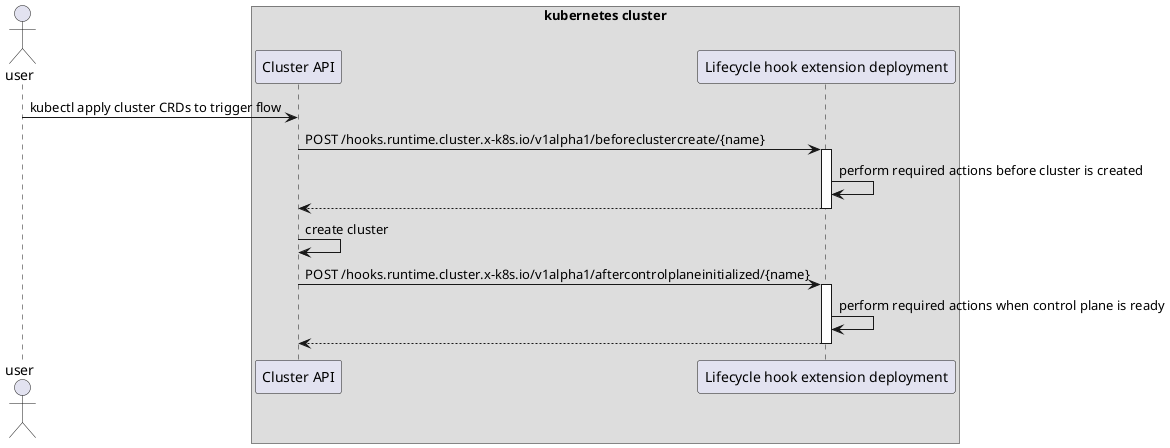 @startuml ClusterAPI-Lifecycle-Hook-Extension

actor user
box "kubernetes cluster"
  participant "Cluster API" as capi
  participant "Lifecycle hook extension deployment" as hook
end box

user -> capi: kubectl apply cluster CRDs to trigger flow
capi -> hook: POST /hooks.runtime.cluster.x-k8s.io/v1alpha1/beforeclustercreate/{name}
activate hook
hook -> hook: perform required actions before cluster is created
hook --> capi
deactivate hook
capi -> capi: create cluster
capi -> hook: POST /hooks.runtime.cluster.x-k8s.io/v1alpha1/aftercontrolplaneinitialized/{name}
activate hook
hook -> hook: perform required actions when control plane is ready
hook --> capi
deactivate hook

@enduml
